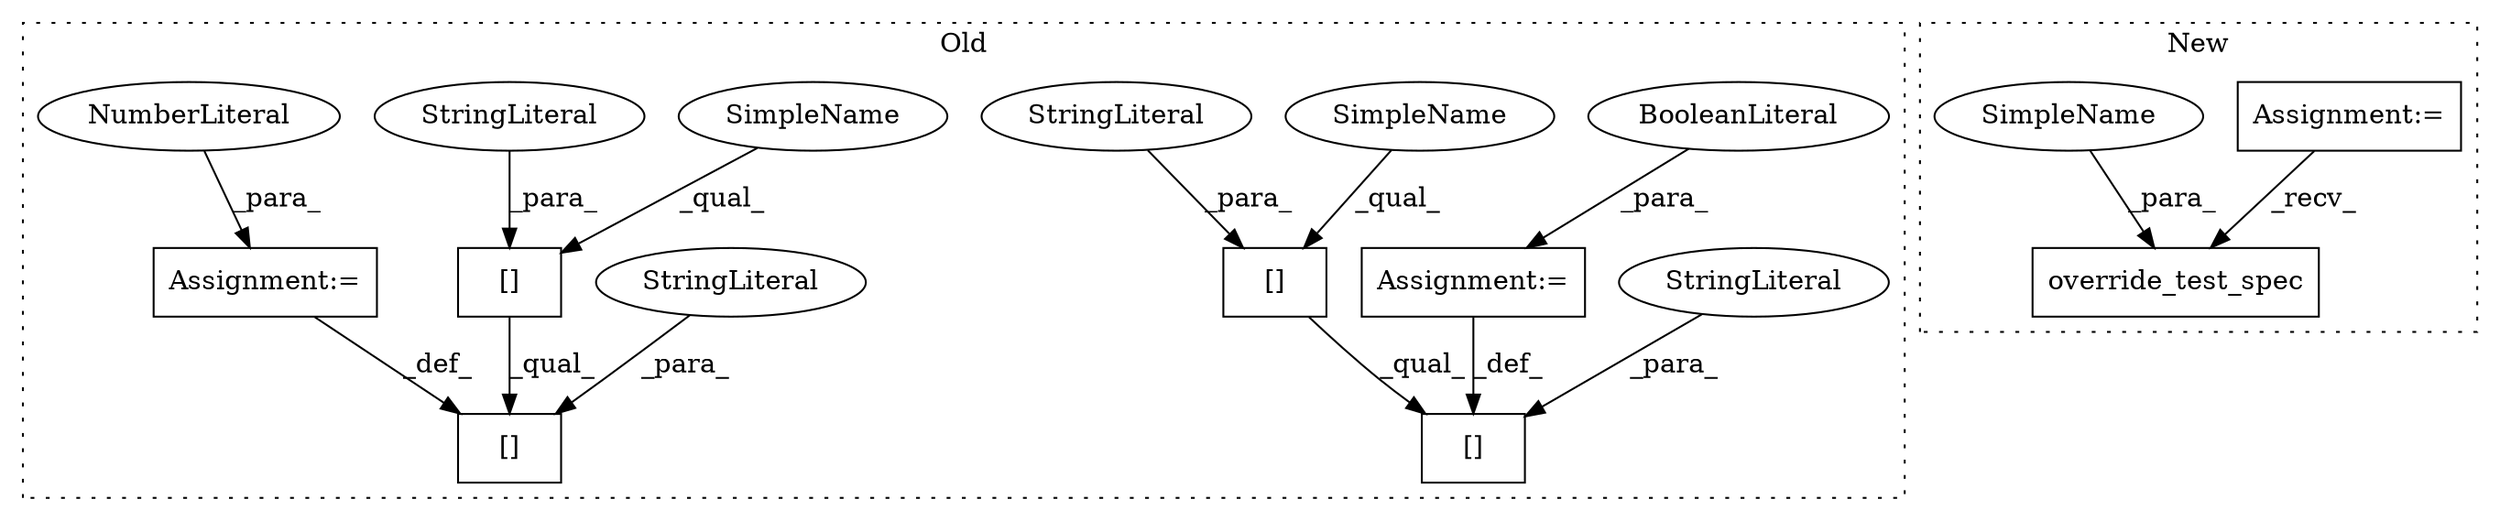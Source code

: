 digraph G {
subgraph cluster0 {
1 [label="[]" a="2" s="863,888" l="13,1" shape="box"];
4 [label="StringLiteral" a="45" s="876" l="12" shape="ellipse"];
5 [label="[]" a="2" s="863,874" l="5,1" shape="box"];
6 [label="StringLiteral" a="45" s="868" l="6" shape="ellipse"];
7 [label="Assignment:=" a="7" s="889" l="1" shape="box"];
8 [label="BooleanLiteral" a="9" s="890" l="4" shape="ellipse"];
9 [label="[]" a="2" s="900,911" l="5,1" shape="box"];
10 [label="StringLiteral" a="45" s="905" l="6" shape="ellipse"];
11 [label="[]" a="2" s="900,926" l="13,1" shape="box"];
12 [label="Assignment:=" a="7" s="927" l="1" shape="box"];
13 [label="NumberLiteral" a="34" s="928" l="2" shape="ellipse"];
14 [label="StringLiteral" a="45" s="913" l="13" shape="ellipse"];
15 [label="SimpleName" a="42" s="900" l="4" shape="ellipse"];
16 [label="SimpleName" a="42" s="863" l="4" shape="ellipse"];
label = "Old";
style="dotted";
}
subgraph cluster1 {
2 [label="override_test_spec" a="32" s="886,909" l="19,1" shape="box"];
3 [label="Assignment:=" a="7" s="748" l="4" shape="box"];
17 [label="SimpleName" a="42" s="905" l="4" shape="ellipse"];
label = "New";
style="dotted";
}
3 -> 2 [label="_recv_"];
4 -> 1 [label="_para_"];
5 -> 1 [label="_qual_"];
6 -> 5 [label="_para_"];
7 -> 1 [label="_def_"];
8 -> 7 [label="_para_"];
9 -> 11 [label="_qual_"];
10 -> 9 [label="_para_"];
12 -> 11 [label="_def_"];
13 -> 12 [label="_para_"];
14 -> 11 [label="_para_"];
15 -> 9 [label="_qual_"];
16 -> 5 [label="_qual_"];
17 -> 2 [label="_para_"];
}